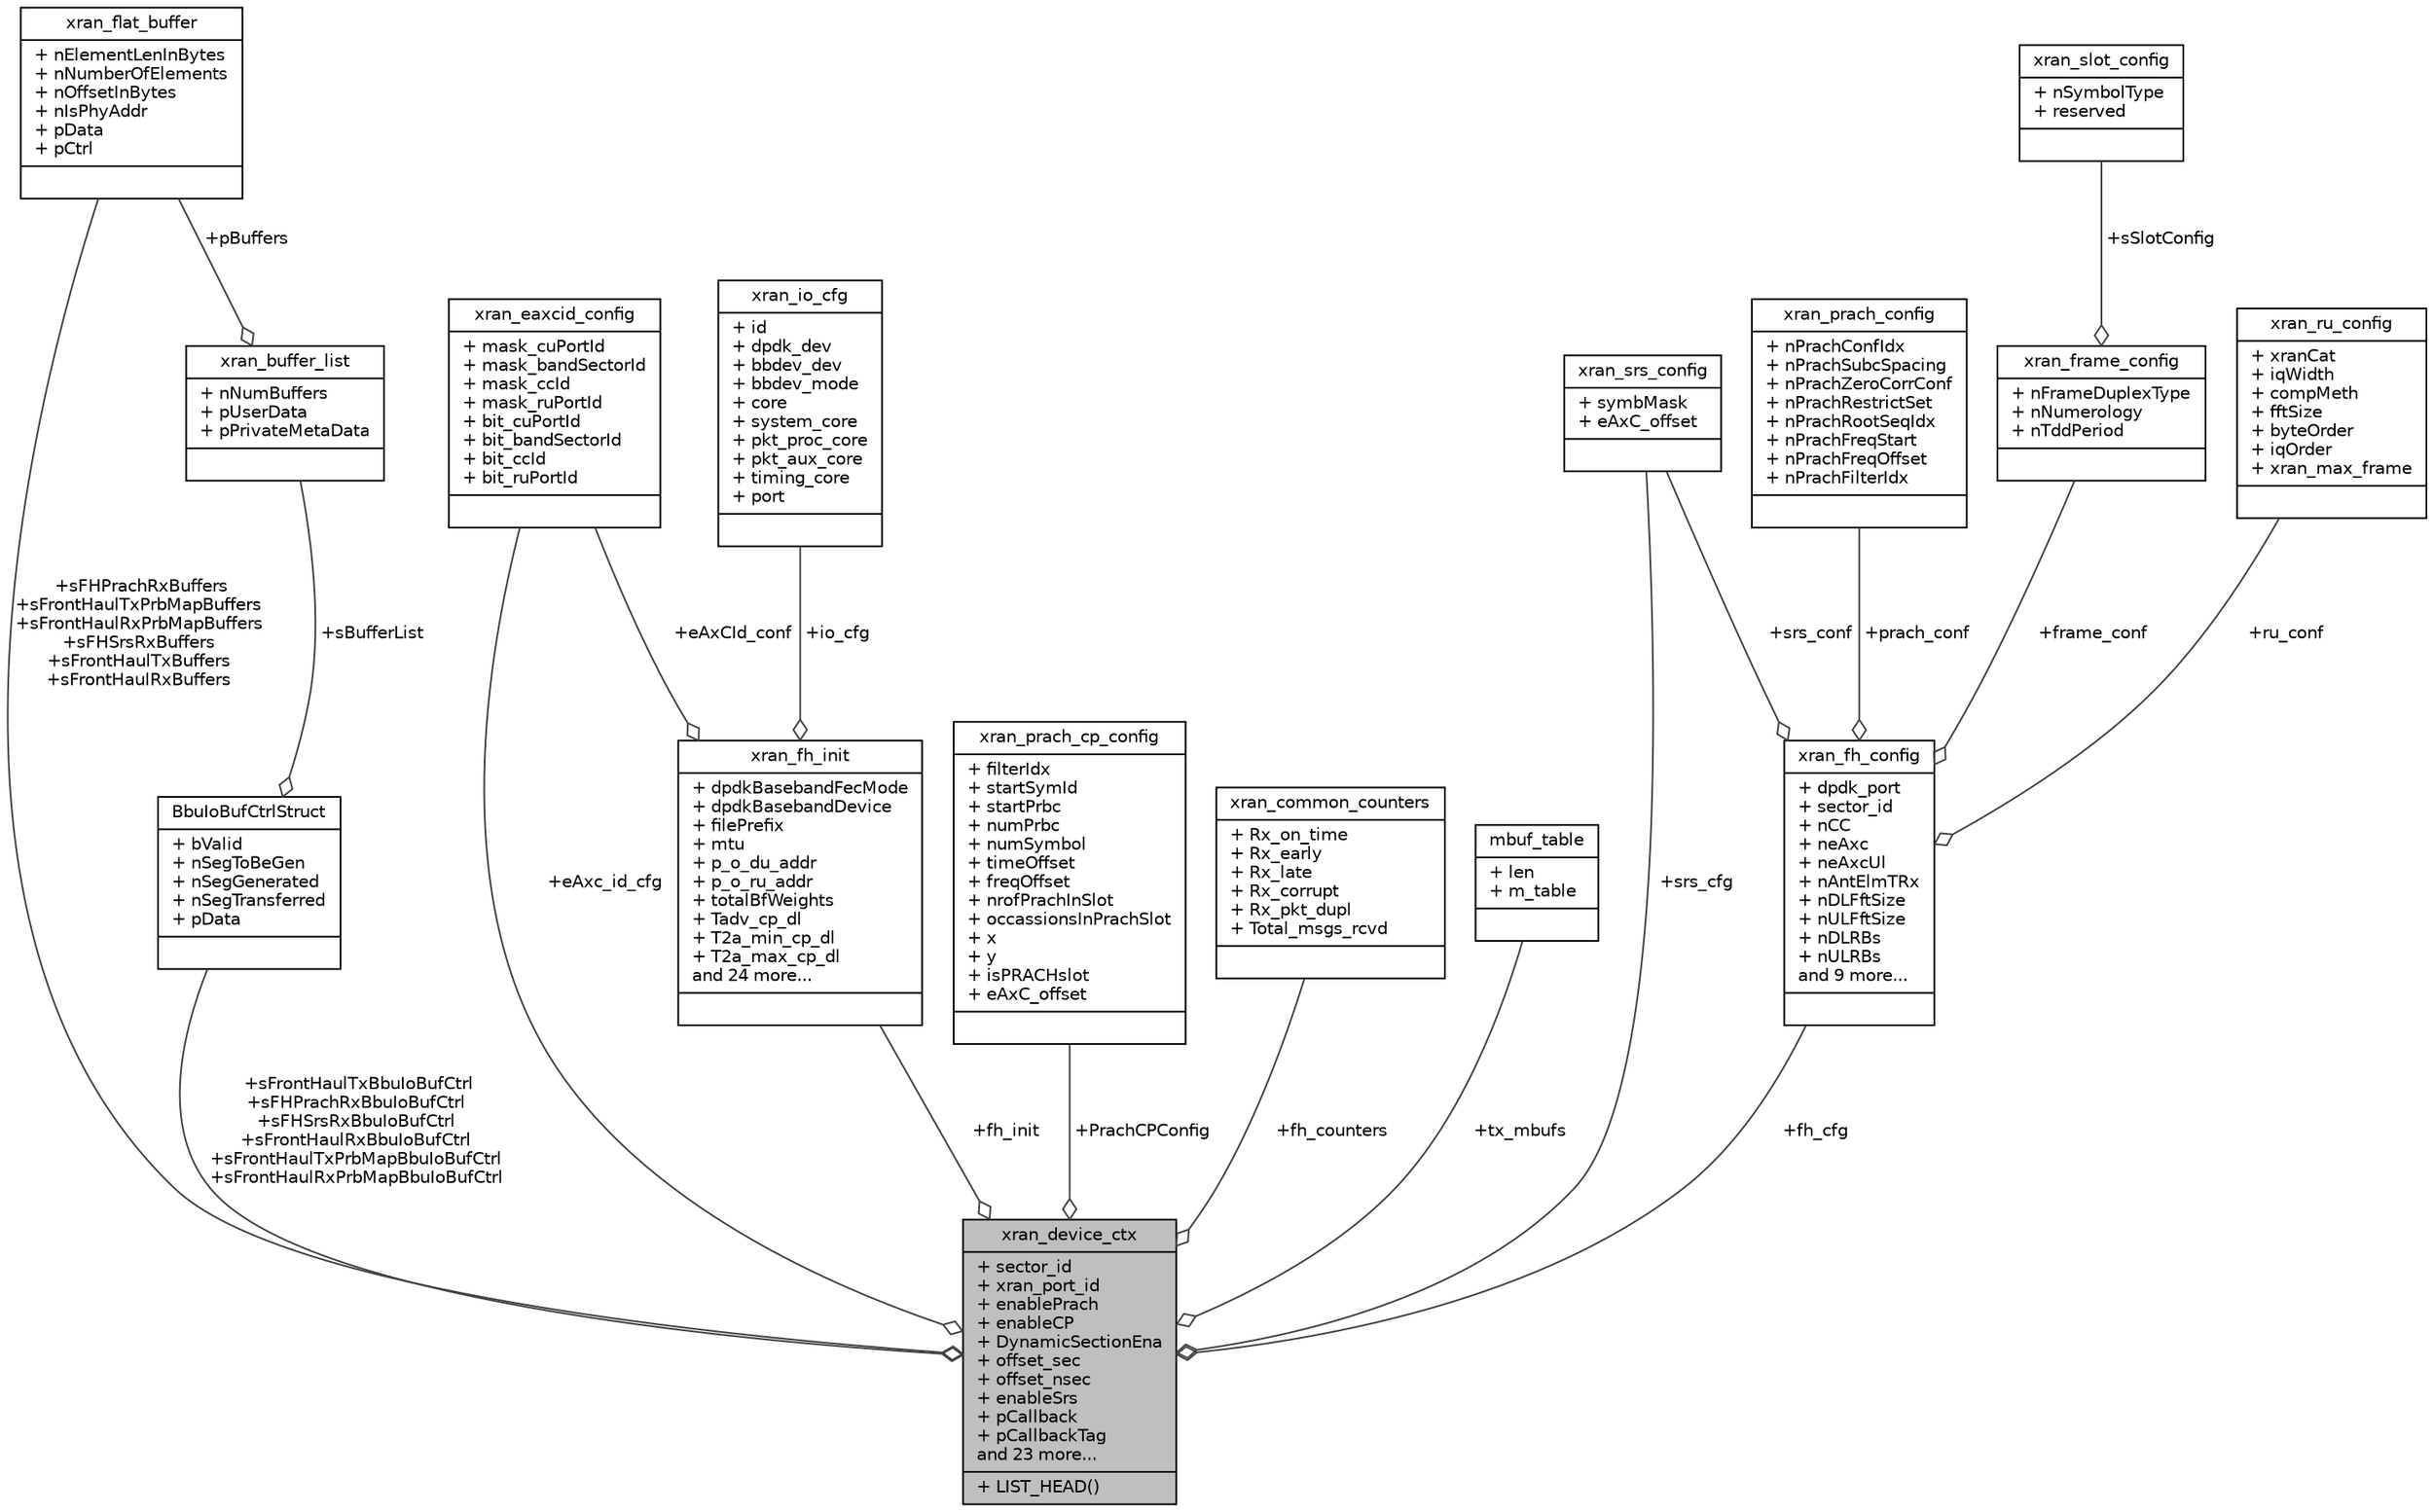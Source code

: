 digraph "xran_device_ctx"
{
 // LATEX_PDF_SIZE
  edge [fontname="Helvetica",fontsize="10",labelfontname="Helvetica",labelfontsize="10"];
  node [fontname="Helvetica",fontsize="10",shape=record];
  Node1 [label="{xran_device_ctx\n|+ sector_id\l+ xran_port_id\l+ enablePrach\l+ enableCP\l+ DynamicSectionEna\l+ offset_sec\l+ offset_nsec\l+ enableSrs\l+ pCallback\l+ pCallbackTag\land 23 more...\l|+ LIST_HEAD()\l}",height=0.2,width=0.4,color="black", fillcolor="grey75", style="filled", fontcolor="black",tooltip=" "];
  Node2 -> Node1 [color="grey25",fontsize="10",style="solid",label=" +sFrontHaulTxBbuIoBufCtrl\n+sFHPrachRxBbuIoBufCtrl\n+sFHSrsRxBbuIoBufCtrl\n+sFrontHaulRxBbuIoBufCtrl\n+sFrontHaulTxPrbMapBbuIoBufCtrl\n+sFrontHaulRxPrbMapBbuIoBufCtrl" ,arrowhead="odiamond",fontname="Helvetica"];
  Node2 [label="{BbuIoBufCtrlStruct\n|+ bValid\l+ nSegToBeGen\l+ nSegGenerated\l+ nSegTransferred\l+ pData\l|}",height=0.2,width=0.4,color="black", fillcolor="white", style="filled",URL="$struct_bbu_io_buf_ctrl_struct.html",tooltip=" "];
  Node3 -> Node2 [color="grey25",fontsize="10",style="solid",label=" +sBufferList" ,arrowhead="odiamond",fontname="Helvetica"];
  Node3 [label="{xran_buffer_list\n|+ nNumBuffers\l+ pUserData\l+ pPrivateMetaData\l|}",height=0.2,width=0.4,color="black", fillcolor="white", style="filled",URL="$structxran__buffer__list.html",tooltip=" "];
  Node4 -> Node3 [color="grey25",fontsize="10",style="solid",label=" +pBuffers" ,arrowhead="odiamond",fontname="Helvetica"];
  Node4 [label="{xran_flat_buffer\n|+ nElementLenInBytes\l+ nNumberOfElements\l+ nOffsetInBytes\l+ nIsPhyAddr\l+ pData\l+ pCtrl\l|}",height=0.2,width=0.4,color="black", fillcolor="white", style="filled",URL="$structxran__flat__buffer.html",tooltip=" "];
  Node5 -> Node1 [color="grey25",fontsize="10",style="solid",label=" +eAxc_id_cfg" ,arrowhead="odiamond",fontname="Helvetica"];
  Node5 [label="{xran_eaxcid_config\n|+ mask_cuPortId\l+ mask_bandSectorId\l+ mask_ccId\l+ mask_ruPortId\l+ bit_cuPortId\l+ bit_bandSectorId\l+ bit_ccId\l+ bit_ruPortId\l|}",height=0.2,width=0.4,color="black", fillcolor="white", style="filled",URL="$structxran__eaxcid__config.html",tooltip=" "];
  Node6 -> Node1 [color="grey25",fontsize="10",style="solid",label=" +PrachCPConfig" ,arrowhead="odiamond",fontname="Helvetica"];
  Node6 [label="{xran_prach_cp_config\n|+ filterIdx\l+ startSymId\l+ startPrbc\l+ numPrbc\l+ numSymbol\l+ timeOffset\l+ freqOffset\l+ nrofPrachInSlot\l+ occassionsInPrachSlot\l+ x\l+ y\l+ isPRACHslot\l+ eAxC_offset\l|}",height=0.2,width=0.4,color="black", fillcolor="white", style="filled",URL="$structxran__prach__cp__config.html",tooltip=" "];
  Node7 -> Node1 [color="grey25",fontsize="10",style="solid",label=" +fh_counters" ,arrowhead="odiamond",fontname="Helvetica"];
  Node7 [label="{xran_common_counters\n|+ Rx_on_time\l+ Rx_early\l+ Rx_late\l+ Rx_corrupt\l+ Rx_pkt_dupl\l+ Total_msgs_rcvd\l|}",height=0.2,width=0.4,color="black", fillcolor="white", style="filled",URL="$structxran__common__counters.html",tooltip=" "];
  Node4 -> Node1 [color="grey25",fontsize="10",style="solid",label=" +sFHPrachRxBuffers\n+sFrontHaulTxPrbMapBuffers\n+sFrontHaulRxPrbMapBuffers\n+sFHSrsRxBuffers\n+sFrontHaulTxBuffers\n+sFrontHaulRxBuffers" ,arrowhead="odiamond",fontname="Helvetica"];
  Node8 -> Node1 [color="grey25",fontsize="10",style="solid",label=" +tx_mbufs" ,arrowhead="odiamond",fontname="Helvetica"];
  Node8 [label="{mbuf_table\n|+ len\l+ m_table\l|}",height=0.2,width=0.4,color="black", fillcolor="white", style="filled",URL="$structmbuf__table.html",tooltip=" "];
  Node9 -> Node1 [color="grey25",fontsize="10",style="solid",label=" +fh_init" ,arrowhead="odiamond",fontname="Helvetica"];
  Node9 [label="{xran_fh_init\n|+ dpdkBasebandFecMode\l+ dpdkBasebandDevice\l+ filePrefix\l+ mtu\l+ p_o_du_addr\l+ p_o_ru_addr\l+ totalBfWeights\l+ Tadv_cp_dl\l+ T2a_min_cp_dl\l+ T2a_max_cp_dl\land 24 more...\l|}",height=0.2,width=0.4,color="black", fillcolor="white", style="filled",URL="$structxran__fh__init.html",tooltip=" "];
  Node5 -> Node9 [color="grey25",fontsize="10",style="solid",label=" +eAxCId_conf" ,arrowhead="odiamond",fontname="Helvetica"];
  Node10 -> Node9 [color="grey25",fontsize="10",style="solid",label=" +io_cfg" ,arrowhead="odiamond",fontname="Helvetica"];
  Node10 [label="{xran_io_cfg\n|+ id\l+ dpdk_dev\l+ bbdev_dev\l+ bbdev_mode\l+ core\l+ system_core\l+ pkt_proc_core\l+ pkt_aux_core\l+ timing_core\l+ port\l|}",height=0.2,width=0.4,color="black", fillcolor="white", style="filled",URL="$structxran__io__cfg.html",tooltip=" "];
  Node11 -> Node1 [color="grey25",fontsize="10",style="solid",label=" +srs_cfg" ,arrowhead="odiamond",fontname="Helvetica"];
  Node11 [label="{xran_srs_config\n|+ symbMask\l+ eAxC_offset\l|}",height=0.2,width=0.4,color="black", fillcolor="white", style="filled",URL="$structxran__srs__config.html",tooltip=" "];
  Node12 -> Node1 [color="grey25",fontsize="10",style="solid",label=" +fh_cfg" ,arrowhead="odiamond",fontname="Helvetica"];
  Node12 [label="{xran_fh_config\n|+ dpdk_port\l+ sector_id\l+ nCC\l+ neAxc\l+ neAxcUl\l+ nAntElmTRx\l+ nDLFftSize\l+ nULFftSize\l+ nDLRBs\l+ nULRBs\land 9 more...\l|}",height=0.2,width=0.4,color="black", fillcolor="white", style="filled",URL="$structxran__fh__config.html",tooltip=" "];
  Node13 -> Node12 [color="grey25",fontsize="10",style="solid",label=" +prach_conf" ,arrowhead="odiamond",fontname="Helvetica"];
  Node13 [label="{xran_prach_config\n|+ nPrachConfIdx\l+ nPrachSubcSpacing\l+ nPrachZeroCorrConf\l+ nPrachRestrictSet\l+ nPrachRootSeqIdx\l+ nPrachFreqStart\l+ nPrachFreqOffset\l+ nPrachFilterIdx\l|}",height=0.2,width=0.4,color="black", fillcolor="white", style="filled",URL="$structxran__prach__config.html",tooltip=" "];
  Node14 -> Node12 [color="grey25",fontsize="10",style="solid",label=" +frame_conf" ,arrowhead="odiamond",fontname="Helvetica"];
  Node14 [label="{xran_frame_config\n|+ nFrameDuplexType\l+ nNumerology\l+ nTddPeriod\l|}",height=0.2,width=0.4,color="black", fillcolor="white", style="filled",URL="$structxran__frame__config.html",tooltip=" "];
  Node15 -> Node14 [color="grey25",fontsize="10",style="solid",label=" +sSlotConfig" ,arrowhead="odiamond",fontname="Helvetica"];
  Node15 [label="{xran_slot_config\n|+ nSymbolType\l+ reserved\l|}",height=0.2,width=0.4,color="black", fillcolor="white", style="filled",URL="$structxran__slot__config.html",tooltip=" "];
  Node16 -> Node12 [color="grey25",fontsize="10",style="solid",label=" +ru_conf" ,arrowhead="odiamond",fontname="Helvetica"];
  Node16 [label="{xran_ru_config\n|+ xranCat\l+ iqWidth\l+ compMeth\l+ fftSize\l+ byteOrder\l+ iqOrder\l+ xran_max_frame\l|}",height=0.2,width=0.4,color="black", fillcolor="white", style="filled",URL="$structxran__ru__config.html",tooltip=" "];
  Node11 -> Node12 [color="grey25",fontsize="10",style="solid",label=" +srs_conf" ,arrowhead="odiamond",fontname="Helvetica"];
}
